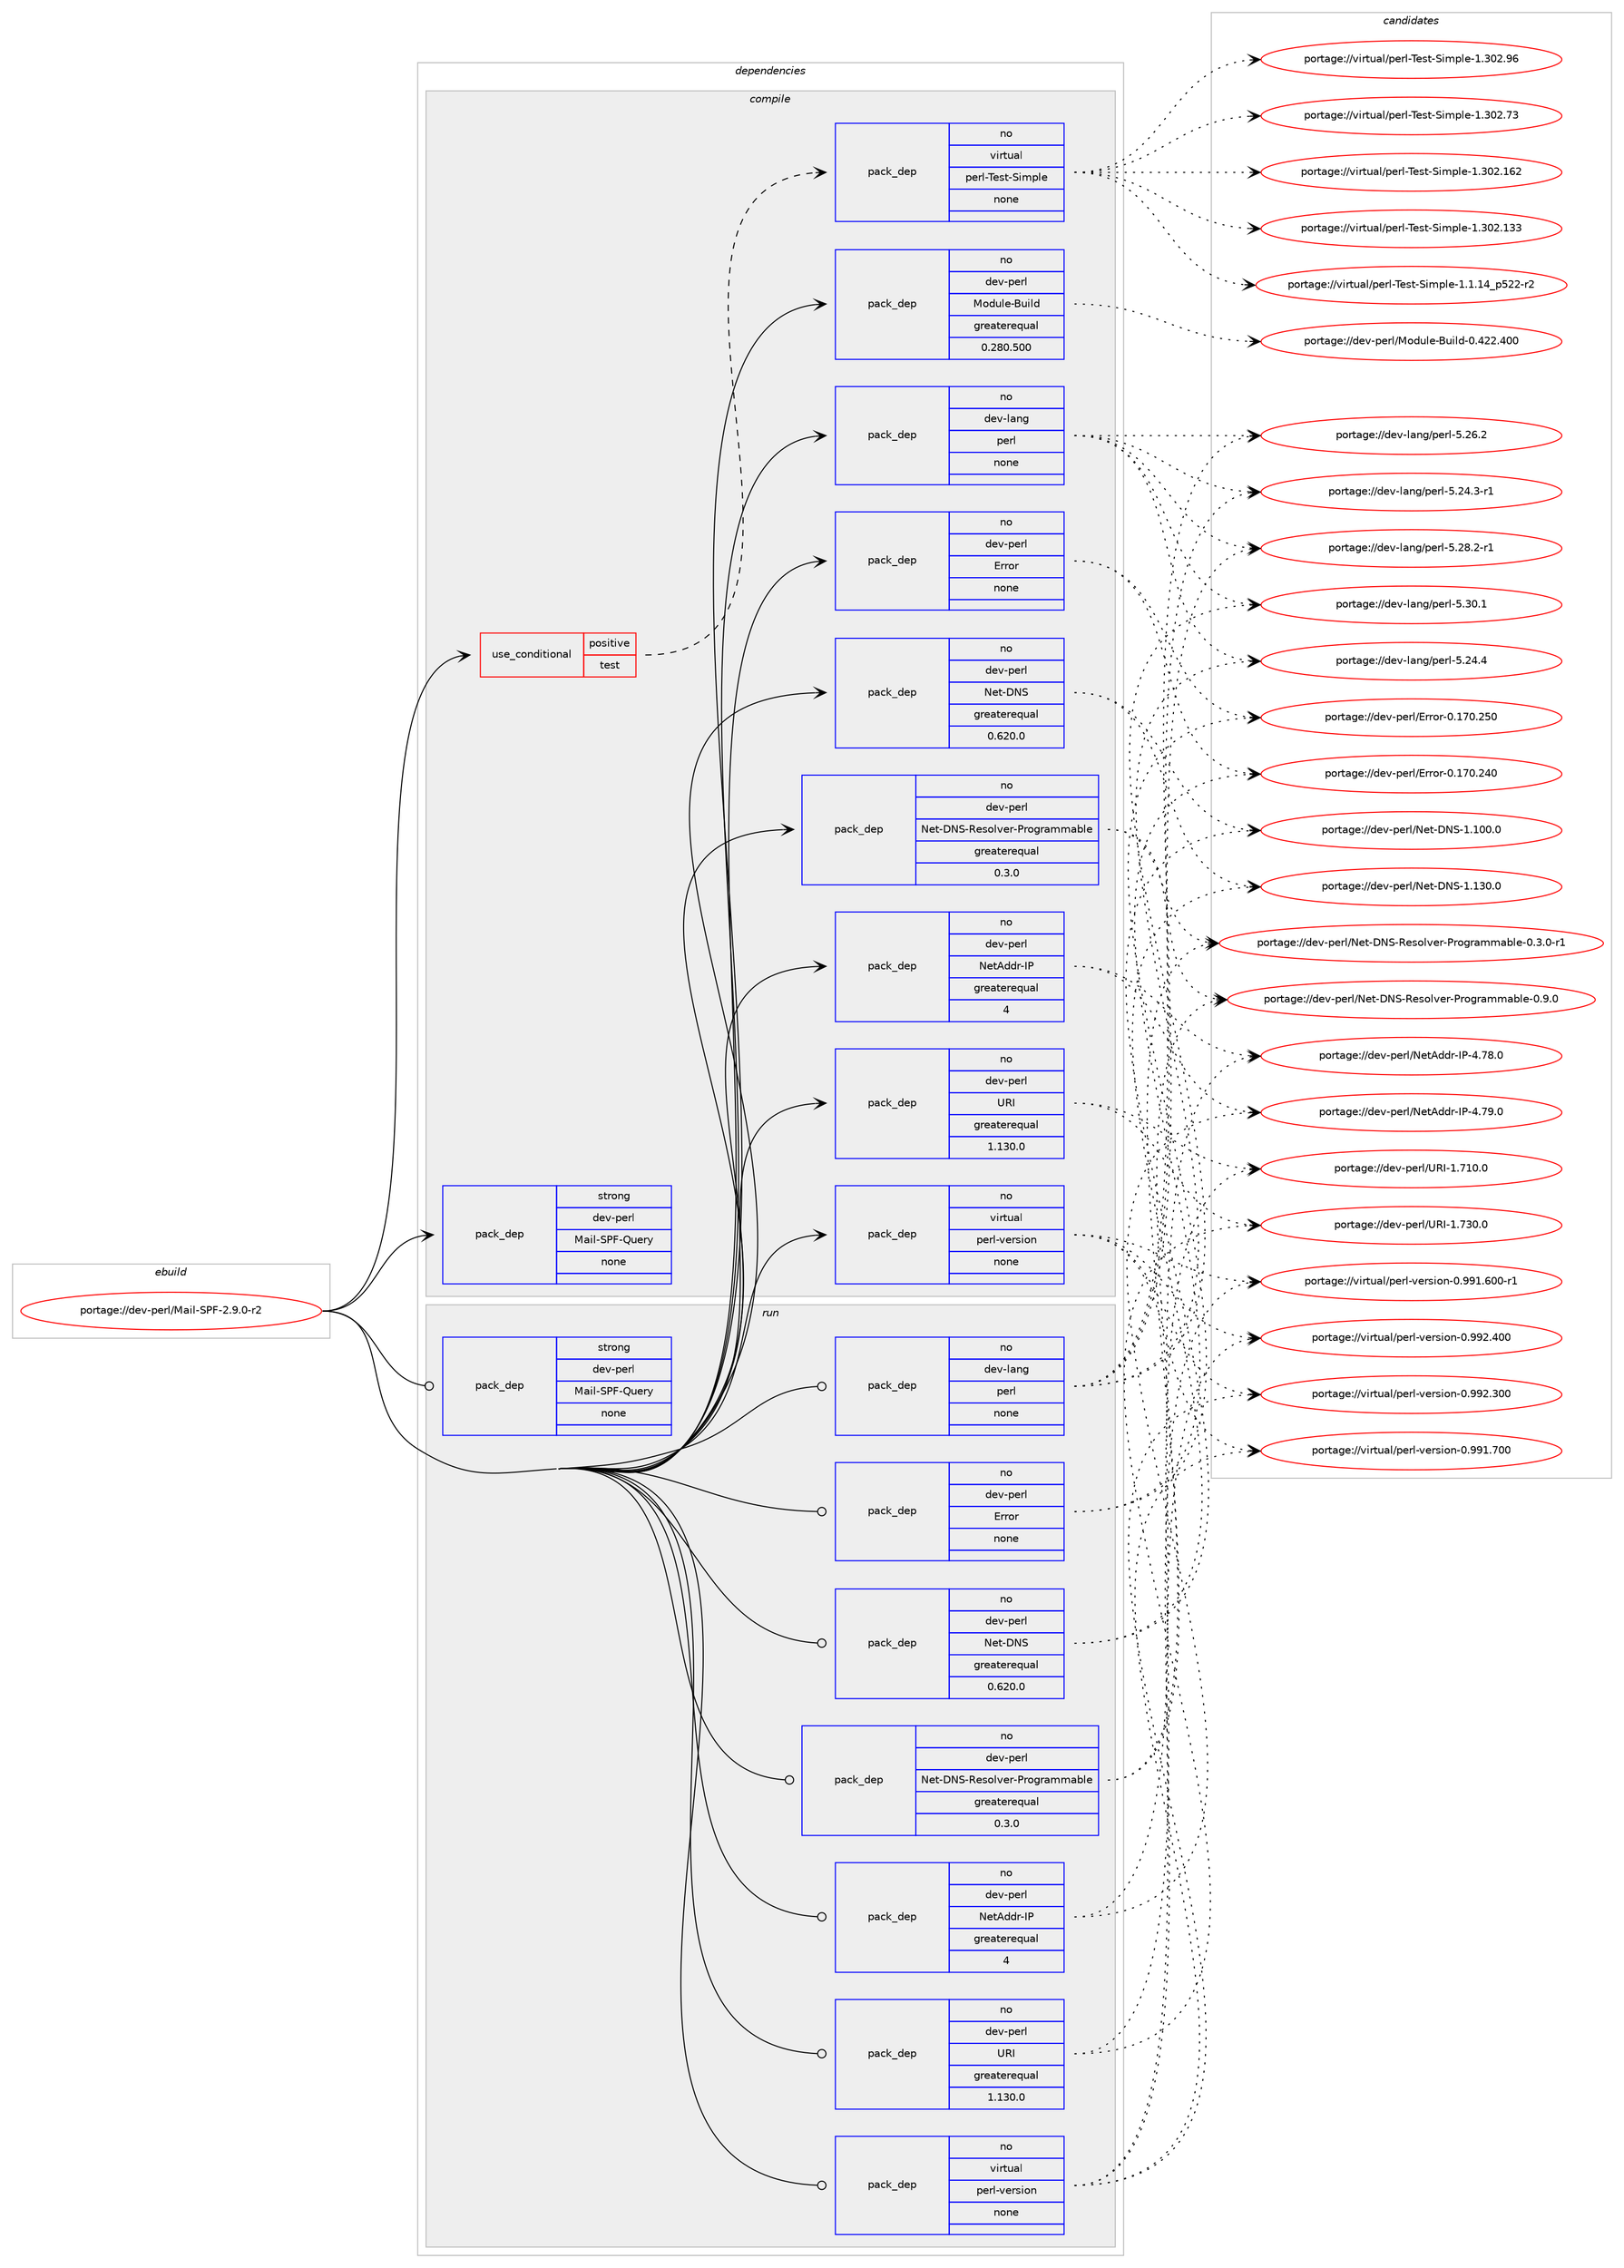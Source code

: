 digraph prolog {

# *************
# Graph options
# *************

newrank=true;
concentrate=true;
compound=true;
graph [rankdir=LR,fontname=Helvetica,fontsize=10,ranksep=1.5];#, ranksep=2.5, nodesep=0.2];
edge  [arrowhead=vee];
node  [fontname=Helvetica,fontsize=10];

# **********
# The ebuild
# **********

subgraph cluster_leftcol {
color=gray;
label=<<i>ebuild</i>>;
id [label="portage://dev-perl/Mail-SPF-2.9.0-r2", color=red, width=4, href="../dev-perl/Mail-SPF-2.9.0-r2.svg"];
}

# ****************
# The dependencies
# ****************

subgraph cluster_midcol {
color=gray;
label=<<i>dependencies</i>>;
subgraph cluster_compile {
fillcolor="#eeeeee";
style=filled;
label=<<i>compile</i>>;
subgraph cond121949 {
dependency489829 [label=<<TABLE BORDER="0" CELLBORDER="1" CELLSPACING="0" CELLPADDING="4"><TR><TD ROWSPAN="3" CELLPADDING="10">use_conditional</TD></TR><TR><TD>positive</TD></TR><TR><TD>test</TD></TR></TABLE>>, shape=none, color=red];
subgraph pack362802 {
dependency489830 [label=<<TABLE BORDER="0" CELLBORDER="1" CELLSPACING="0" CELLPADDING="4" WIDTH="220"><TR><TD ROWSPAN="6" CELLPADDING="30">pack_dep</TD></TR><TR><TD WIDTH="110">no</TD></TR><TR><TD>virtual</TD></TR><TR><TD>perl-Test-Simple</TD></TR><TR><TD>none</TD></TR><TR><TD></TD></TR></TABLE>>, shape=none, color=blue];
}
dependency489829:e -> dependency489830:w [weight=20,style="dashed",arrowhead="vee"];
}
id:e -> dependency489829:w [weight=20,style="solid",arrowhead="vee"];
subgraph pack362803 {
dependency489831 [label=<<TABLE BORDER="0" CELLBORDER="1" CELLSPACING="0" CELLPADDING="4" WIDTH="220"><TR><TD ROWSPAN="6" CELLPADDING="30">pack_dep</TD></TR><TR><TD WIDTH="110">no</TD></TR><TR><TD>dev-lang</TD></TR><TR><TD>perl</TD></TR><TR><TD>none</TD></TR><TR><TD></TD></TR></TABLE>>, shape=none, color=blue];
}
id:e -> dependency489831:w [weight=20,style="solid",arrowhead="vee"];
subgraph pack362804 {
dependency489832 [label=<<TABLE BORDER="0" CELLBORDER="1" CELLSPACING="0" CELLPADDING="4" WIDTH="220"><TR><TD ROWSPAN="6" CELLPADDING="30">pack_dep</TD></TR><TR><TD WIDTH="110">no</TD></TR><TR><TD>dev-perl</TD></TR><TR><TD>Error</TD></TR><TR><TD>none</TD></TR><TR><TD></TD></TR></TABLE>>, shape=none, color=blue];
}
id:e -> dependency489832:w [weight=20,style="solid",arrowhead="vee"];
subgraph pack362805 {
dependency489833 [label=<<TABLE BORDER="0" CELLBORDER="1" CELLSPACING="0" CELLPADDING="4" WIDTH="220"><TR><TD ROWSPAN="6" CELLPADDING="30">pack_dep</TD></TR><TR><TD WIDTH="110">no</TD></TR><TR><TD>dev-perl</TD></TR><TR><TD>Module-Build</TD></TR><TR><TD>greaterequal</TD></TR><TR><TD>0.280.500</TD></TR></TABLE>>, shape=none, color=blue];
}
id:e -> dependency489833:w [weight=20,style="solid",arrowhead="vee"];
subgraph pack362806 {
dependency489834 [label=<<TABLE BORDER="0" CELLBORDER="1" CELLSPACING="0" CELLPADDING="4" WIDTH="220"><TR><TD ROWSPAN="6" CELLPADDING="30">pack_dep</TD></TR><TR><TD WIDTH="110">no</TD></TR><TR><TD>dev-perl</TD></TR><TR><TD>Net-DNS</TD></TR><TR><TD>greaterequal</TD></TR><TR><TD>0.620.0</TD></TR></TABLE>>, shape=none, color=blue];
}
id:e -> dependency489834:w [weight=20,style="solid",arrowhead="vee"];
subgraph pack362807 {
dependency489835 [label=<<TABLE BORDER="0" CELLBORDER="1" CELLSPACING="0" CELLPADDING="4" WIDTH="220"><TR><TD ROWSPAN="6" CELLPADDING="30">pack_dep</TD></TR><TR><TD WIDTH="110">no</TD></TR><TR><TD>dev-perl</TD></TR><TR><TD>Net-DNS-Resolver-Programmable</TD></TR><TR><TD>greaterequal</TD></TR><TR><TD>0.3.0</TD></TR></TABLE>>, shape=none, color=blue];
}
id:e -> dependency489835:w [weight=20,style="solid",arrowhead="vee"];
subgraph pack362808 {
dependency489836 [label=<<TABLE BORDER="0" CELLBORDER="1" CELLSPACING="0" CELLPADDING="4" WIDTH="220"><TR><TD ROWSPAN="6" CELLPADDING="30">pack_dep</TD></TR><TR><TD WIDTH="110">no</TD></TR><TR><TD>dev-perl</TD></TR><TR><TD>NetAddr-IP</TD></TR><TR><TD>greaterequal</TD></TR><TR><TD>4</TD></TR></TABLE>>, shape=none, color=blue];
}
id:e -> dependency489836:w [weight=20,style="solid",arrowhead="vee"];
subgraph pack362809 {
dependency489837 [label=<<TABLE BORDER="0" CELLBORDER="1" CELLSPACING="0" CELLPADDING="4" WIDTH="220"><TR><TD ROWSPAN="6" CELLPADDING="30">pack_dep</TD></TR><TR><TD WIDTH="110">no</TD></TR><TR><TD>dev-perl</TD></TR><TR><TD>URI</TD></TR><TR><TD>greaterequal</TD></TR><TR><TD>1.130.0</TD></TR></TABLE>>, shape=none, color=blue];
}
id:e -> dependency489837:w [weight=20,style="solid",arrowhead="vee"];
subgraph pack362810 {
dependency489838 [label=<<TABLE BORDER="0" CELLBORDER="1" CELLSPACING="0" CELLPADDING="4" WIDTH="220"><TR><TD ROWSPAN="6" CELLPADDING="30">pack_dep</TD></TR><TR><TD WIDTH="110">no</TD></TR><TR><TD>virtual</TD></TR><TR><TD>perl-version</TD></TR><TR><TD>none</TD></TR><TR><TD></TD></TR></TABLE>>, shape=none, color=blue];
}
id:e -> dependency489838:w [weight=20,style="solid",arrowhead="vee"];
subgraph pack362811 {
dependency489839 [label=<<TABLE BORDER="0" CELLBORDER="1" CELLSPACING="0" CELLPADDING="4" WIDTH="220"><TR><TD ROWSPAN="6" CELLPADDING="30">pack_dep</TD></TR><TR><TD WIDTH="110">strong</TD></TR><TR><TD>dev-perl</TD></TR><TR><TD>Mail-SPF-Query</TD></TR><TR><TD>none</TD></TR><TR><TD></TD></TR></TABLE>>, shape=none, color=blue];
}
id:e -> dependency489839:w [weight=20,style="solid",arrowhead="vee"];
}
subgraph cluster_compileandrun {
fillcolor="#eeeeee";
style=filled;
label=<<i>compile and run</i>>;
}
subgraph cluster_run {
fillcolor="#eeeeee";
style=filled;
label=<<i>run</i>>;
subgraph pack362812 {
dependency489840 [label=<<TABLE BORDER="0" CELLBORDER="1" CELLSPACING="0" CELLPADDING="4" WIDTH="220"><TR><TD ROWSPAN="6" CELLPADDING="30">pack_dep</TD></TR><TR><TD WIDTH="110">no</TD></TR><TR><TD>dev-lang</TD></TR><TR><TD>perl</TD></TR><TR><TD>none</TD></TR><TR><TD></TD></TR></TABLE>>, shape=none, color=blue];
}
id:e -> dependency489840:w [weight=20,style="solid",arrowhead="odot"];
subgraph pack362813 {
dependency489841 [label=<<TABLE BORDER="0" CELLBORDER="1" CELLSPACING="0" CELLPADDING="4" WIDTH="220"><TR><TD ROWSPAN="6" CELLPADDING="30">pack_dep</TD></TR><TR><TD WIDTH="110">no</TD></TR><TR><TD>dev-perl</TD></TR><TR><TD>Error</TD></TR><TR><TD>none</TD></TR><TR><TD></TD></TR></TABLE>>, shape=none, color=blue];
}
id:e -> dependency489841:w [weight=20,style="solid",arrowhead="odot"];
subgraph pack362814 {
dependency489842 [label=<<TABLE BORDER="0" CELLBORDER="1" CELLSPACING="0" CELLPADDING="4" WIDTH="220"><TR><TD ROWSPAN="6" CELLPADDING="30">pack_dep</TD></TR><TR><TD WIDTH="110">no</TD></TR><TR><TD>dev-perl</TD></TR><TR><TD>Net-DNS</TD></TR><TR><TD>greaterequal</TD></TR><TR><TD>0.620.0</TD></TR></TABLE>>, shape=none, color=blue];
}
id:e -> dependency489842:w [weight=20,style="solid",arrowhead="odot"];
subgraph pack362815 {
dependency489843 [label=<<TABLE BORDER="0" CELLBORDER="1" CELLSPACING="0" CELLPADDING="4" WIDTH="220"><TR><TD ROWSPAN="6" CELLPADDING="30">pack_dep</TD></TR><TR><TD WIDTH="110">no</TD></TR><TR><TD>dev-perl</TD></TR><TR><TD>Net-DNS-Resolver-Programmable</TD></TR><TR><TD>greaterequal</TD></TR><TR><TD>0.3.0</TD></TR></TABLE>>, shape=none, color=blue];
}
id:e -> dependency489843:w [weight=20,style="solid",arrowhead="odot"];
subgraph pack362816 {
dependency489844 [label=<<TABLE BORDER="0" CELLBORDER="1" CELLSPACING="0" CELLPADDING="4" WIDTH="220"><TR><TD ROWSPAN="6" CELLPADDING="30">pack_dep</TD></TR><TR><TD WIDTH="110">no</TD></TR><TR><TD>dev-perl</TD></TR><TR><TD>NetAddr-IP</TD></TR><TR><TD>greaterequal</TD></TR><TR><TD>4</TD></TR></TABLE>>, shape=none, color=blue];
}
id:e -> dependency489844:w [weight=20,style="solid",arrowhead="odot"];
subgraph pack362817 {
dependency489845 [label=<<TABLE BORDER="0" CELLBORDER="1" CELLSPACING="0" CELLPADDING="4" WIDTH="220"><TR><TD ROWSPAN="6" CELLPADDING="30">pack_dep</TD></TR><TR><TD WIDTH="110">no</TD></TR><TR><TD>dev-perl</TD></TR><TR><TD>URI</TD></TR><TR><TD>greaterequal</TD></TR><TR><TD>1.130.0</TD></TR></TABLE>>, shape=none, color=blue];
}
id:e -> dependency489845:w [weight=20,style="solid",arrowhead="odot"];
subgraph pack362818 {
dependency489846 [label=<<TABLE BORDER="0" CELLBORDER="1" CELLSPACING="0" CELLPADDING="4" WIDTH="220"><TR><TD ROWSPAN="6" CELLPADDING="30">pack_dep</TD></TR><TR><TD WIDTH="110">no</TD></TR><TR><TD>virtual</TD></TR><TR><TD>perl-version</TD></TR><TR><TD>none</TD></TR><TR><TD></TD></TR></TABLE>>, shape=none, color=blue];
}
id:e -> dependency489846:w [weight=20,style="solid",arrowhead="odot"];
subgraph pack362819 {
dependency489847 [label=<<TABLE BORDER="0" CELLBORDER="1" CELLSPACING="0" CELLPADDING="4" WIDTH="220"><TR><TD ROWSPAN="6" CELLPADDING="30">pack_dep</TD></TR><TR><TD WIDTH="110">strong</TD></TR><TR><TD>dev-perl</TD></TR><TR><TD>Mail-SPF-Query</TD></TR><TR><TD>none</TD></TR><TR><TD></TD></TR></TABLE>>, shape=none, color=blue];
}
id:e -> dependency489847:w [weight=20,style="solid",arrowhead="odot"];
}
}

# **************
# The candidates
# **************

subgraph cluster_choices {
rank=same;
color=gray;
label=<<i>candidates</i>>;

subgraph choice362802 {
color=black;
nodesep=1;
choice118105114116117971084711210111410845841011151164583105109112108101454946514850465754 [label="portage://virtual/perl-Test-Simple-1.302.96", color=red, width=4,href="../virtual/perl-Test-Simple-1.302.96.svg"];
choice118105114116117971084711210111410845841011151164583105109112108101454946514850465551 [label="portage://virtual/perl-Test-Simple-1.302.73", color=red, width=4,href="../virtual/perl-Test-Simple-1.302.73.svg"];
choice11810511411611797108471121011141084584101115116458310510911210810145494651485046495450 [label="portage://virtual/perl-Test-Simple-1.302.162", color=red, width=4,href="../virtual/perl-Test-Simple-1.302.162.svg"];
choice11810511411611797108471121011141084584101115116458310510911210810145494651485046495151 [label="portage://virtual/perl-Test-Simple-1.302.133", color=red, width=4,href="../virtual/perl-Test-Simple-1.302.133.svg"];
choice11810511411611797108471121011141084584101115116458310510911210810145494649464952951125350504511450 [label="portage://virtual/perl-Test-Simple-1.1.14_p522-r2", color=red, width=4,href="../virtual/perl-Test-Simple-1.1.14_p522-r2.svg"];
dependency489830:e -> choice118105114116117971084711210111410845841011151164583105109112108101454946514850465754:w [style=dotted,weight="100"];
dependency489830:e -> choice118105114116117971084711210111410845841011151164583105109112108101454946514850465551:w [style=dotted,weight="100"];
dependency489830:e -> choice11810511411611797108471121011141084584101115116458310510911210810145494651485046495450:w [style=dotted,weight="100"];
dependency489830:e -> choice11810511411611797108471121011141084584101115116458310510911210810145494651485046495151:w [style=dotted,weight="100"];
dependency489830:e -> choice11810511411611797108471121011141084584101115116458310510911210810145494649464952951125350504511450:w [style=dotted,weight="100"];
}
subgraph choice362803 {
color=black;
nodesep=1;
choice10010111845108971101034711210111410845534651484649 [label="portage://dev-lang/perl-5.30.1", color=red, width=4,href="../dev-lang/perl-5.30.1.svg"];
choice100101118451089711010347112101114108455346505646504511449 [label="portage://dev-lang/perl-5.28.2-r1", color=red, width=4,href="../dev-lang/perl-5.28.2-r1.svg"];
choice10010111845108971101034711210111410845534650544650 [label="portage://dev-lang/perl-5.26.2", color=red, width=4,href="../dev-lang/perl-5.26.2.svg"];
choice10010111845108971101034711210111410845534650524652 [label="portage://dev-lang/perl-5.24.4", color=red, width=4,href="../dev-lang/perl-5.24.4.svg"];
choice100101118451089711010347112101114108455346505246514511449 [label="portage://dev-lang/perl-5.24.3-r1", color=red, width=4,href="../dev-lang/perl-5.24.3-r1.svg"];
dependency489831:e -> choice10010111845108971101034711210111410845534651484649:w [style=dotted,weight="100"];
dependency489831:e -> choice100101118451089711010347112101114108455346505646504511449:w [style=dotted,weight="100"];
dependency489831:e -> choice10010111845108971101034711210111410845534650544650:w [style=dotted,weight="100"];
dependency489831:e -> choice10010111845108971101034711210111410845534650524652:w [style=dotted,weight="100"];
dependency489831:e -> choice100101118451089711010347112101114108455346505246514511449:w [style=dotted,weight="100"];
}
subgraph choice362804 {
color=black;
nodesep=1;
choice10010111845112101114108476911411411111445484649554846505348 [label="portage://dev-perl/Error-0.170.250", color=red, width=4,href="../dev-perl/Error-0.170.250.svg"];
choice10010111845112101114108476911411411111445484649554846505248 [label="portage://dev-perl/Error-0.170.240", color=red, width=4,href="../dev-perl/Error-0.170.240.svg"];
dependency489832:e -> choice10010111845112101114108476911411411111445484649554846505348:w [style=dotted,weight="100"];
dependency489832:e -> choice10010111845112101114108476911411411111445484649554846505248:w [style=dotted,weight="100"];
}
subgraph choice362805 {
color=black;
nodesep=1;
choice100101118451121011141084777111100117108101456611710510810045484652505046524848 [label="portage://dev-perl/Module-Build-0.422.400", color=red, width=4,href="../dev-perl/Module-Build-0.422.400.svg"];
dependency489833:e -> choice100101118451121011141084777111100117108101456611710510810045484652505046524848:w [style=dotted,weight="100"];
}
subgraph choice362806 {
color=black;
nodesep=1;
choice100101118451121011141084778101116456878834549464951484648 [label="portage://dev-perl/Net-DNS-1.130.0", color=red, width=4,href="../dev-perl/Net-DNS-1.130.0.svg"];
choice100101118451121011141084778101116456878834549464948484648 [label="portage://dev-perl/Net-DNS-1.100.0", color=red, width=4,href="../dev-perl/Net-DNS-1.100.0.svg"];
dependency489834:e -> choice100101118451121011141084778101116456878834549464951484648:w [style=dotted,weight="100"];
dependency489834:e -> choice100101118451121011141084778101116456878834549464948484648:w [style=dotted,weight="100"];
}
subgraph choice362807 {
color=black;
nodesep=1;
choice1001011184511210111410847781011164568788345821011151111081181011144580114111103114971091099798108101454846574648 [label="portage://dev-perl/Net-DNS-Resolver-Programmable-0.9.0", color=red, width=4,href="../dev-perl/Net-DNS-Resolver-Programmable-0.9.0.svg"];
choice10010111845112101114108477810111645687883458210111511110811810111445801141111031149710910997981081014548465146484511449 [label="portage://dev-perl/Net-DNS-Resolver-Programmable-0.3.0-r1", color=red, width=4,href="../dev-perl/Net-DNS-Resolver-Programmable-0.3.0-r1.svg"];
dependency489835:e -> choice1001011184511210111410847781011164568788345821011151111081181011144580114111103114971091099798108101454846574648:w [style=dotted,weight="100"];
dependency489835:e -> choice10010111845112101114108477810111645687883458210111511110811810111445801141111031149710910997981081014548465146484511449:w [style=dotted,weight="100"];
}
subgraph choice362808 {
color=black;
nodesep=1;
choice1001011184511210111410847781011166510010011445738045524655574648 [label="portage://dev-perl/NetAddr-IP-4.79.0", color=red, width=4,href="../dev-perl/NetAddr-IP-4.79.0.svg"];
choice1001011184511210111410847781011166510010011445738045524655564648 [label="portage://dev-perl/NetAddr-IP-4.78.0", color=red, width=4,href="../dev-perl/NetAddr-IP-4.78.0.svg"];
dependency489836:e -> choice1001011184511210111410847781011166510010011445738045524655574648:w [style=dotted,weight="100"];
dependency489836:e -> choice1001011184511210111410847781011166510010011445738045524655564648:w [style=dotted,weight="100"];
}
subgraph choice362809 {
color=black;
nodesep=1;
choice10010111845112101114108478582734549465551484648 [label="portage://dev-perl/URI-1.730.0", color=red, width=4,href="../dev-perl/URI-1.730.0.svg"];
choice10010111845112101114108478582734549465549484648 [label="portage://dev-perl/URI-1.710.0", color=red, width=4,href="../dev-perl/URI-1.710.0.svg"];
dependency489837:e -> choice10010111845112101114108478582734549465551484648:w [style=dotted,weight="100"];
dependency489837:e -> choice10010111845112101114108478582734549465549484648:w [style=dotted,weight="100"];
}
subgraph choice362810 {
color=black;
nodesep=1;
choice11810511411611797108471121011141084511810111411510511111045484657575046524848 [label="portage://virtual/perl-version-0.992.400", color=red, width=4,href="../virtual/perl-version-0.992.400.svg"];
choice11810511411611797108471121011141084511810111411510511111045484657575046514848 [label="portage://virtual/perl-version-0.992.300", color=red, width=4,href="../virtual/perl-version-0.992.300.svg"];
choice11810511411611797108471121011141084511810111411510511111045484657574946554848 [label="portage://virtual/perl-version-0.991.700", color=red, width=4,href="../virtual/perl-version-0.991.700.svg"];
choice118105114116117971084711210111410845118101114115105111110454846575749465448484511449 [label="portage://virtual/perl-version-0.991.600-r1", color=red, width=4,href="../virtual/perl-version-0.991.600-r1.svg"];
dependency489838:e -> choice11810511411611797108471121011141084511810111411510511111045484657575046524848:w [style=dotted,weight="100"];
dependency489838:e -> choice11810511411611797108471121011141084511810111411510511111045484657575046514848:w [style=dotted,weight="100"];
dependency489838:e -> choice11810511411611797108471121011141084511810111411510511111045484657574946554848:w [style=dotted,weight="100"];
dependency489838:e -> choice118105114116117971084711210111410845118101114115105111110454846575749465448484511449:w [style=dotted,weight="100"];
}
subgraph choice362811 {
color=black;
nodesep=1;
}
subgraph choice362812 {
color=black;
nodesep=1;
choice10010111845108971101034711210111410845534651484649 [label="portage://dev-lang/perl-5.30.1", color=red, width=4,href="../dev-lang/perl-5.30.1.svg"];
choice100101118451089711010347112101114108455346505646504511449 [label="portage://dev-lang/perl-5.28.2-r1", color=red, width=4,href="../dev-lang/perl-5.28.2-r1.svg"];
choice10010111845108971101034711210111410845534650544650 [label="portage://dev-lang/perl-5.26.2", color=red, width=4,href="../dev-lang/perl-5.26.2.svg"];
choice10010111845108971101034711210111410845534650524652 [label="portage://dev-lang/perl-5.24.4", color=red, width=4,href="../dev-lang/perl-5.24.4.svg"];
choice100101118451089711010347112101114108455346505246514511449 [label="portage://dev-lang/perl-5.24.3-r1", color=red, width=4,href="../dev-lang/perl-5.24.3-r1.svg"];
dependency489840:e -> choice10010111845108971101034711210111410845534651484649:w [style=dotted,weight="100"];
dependency489840:e -> choice100101118451089711010347112101114108455346505646504511449:w [style=dotted,weight="100"];
dependency489840:e -> choice10010111845108971101034711210111410845534650544650:w [style=dotted,weight="100"];
dependency489840:e -> choice10010111845108971101034711210111410845534650524652:w [style=dotted,weight="100"];
dependency489840:e -> choice100101118451089711010347112101114108455346505246514511449:w [style=dotted,weight="100"];
}
subgraph choice362813 {
color=black;
nodesep=1;
choice10010111845112101114108476911411411111445484649554846505348 [label="portage://dev-perl/Error-0.170.250", color=red, width=4,href="../dev-perl/Error-0.170.250.svg"];
choice10010111845112101114108476911411411111445484649554846505248 [label="portage://dev-perl/Error-0.170.240", color=red, width=4,href="../dev-perl/Error-0.170.240.svg"];
dependency489841:e -> choice10010111845112101114108476911411411111445484649554846505348:w [style=dotted,weight="100"];
dependency489841:e -> choice10010111845112101114108476911411411111445484649554846505248:w [style=dotted,weight="100"];
}
subgraph choice362814 {
color=black;
nodesep=1;
choice100101118451121011141084778101116456878834549464951484648 [label="portage://dev-perl/Net-DNS-1.130.0", color=red, width=4,href="../dev-perl/Net-DNS-1.130.0.svg"];
choice100101118451121011141084778101116456878834549464948484648 [label="portage://dev-perl/Net-DNS-1.100.0", color=red, width=4,href="../dev-perl/Net-DNS-1.100.0.svg"];
dependency489842:e -> choice100101118451121011141084778101116456878834549464951484648:w [style=dotted,weight="100"];
dependency489842:e -> choice100101118451121011141084778101116456878834549464948484648:w [style=dotted,weight="100"];
}
subgraph choice362815 {
color=black;
nodesep=1;
choice1001011184511210111410847781011164568788345821011151111081181011144580114111103114971091099798108101454846574648 [label="portage://dev-perl/Net-DNS-Resolver-Programmable-0.9.0", color=red, width=4,href="../dev-perl/Net-DNS-Resolver-Programmable-0.9.0.svg"];
choice10010111845112101114108477810111645687883458210111511110811810111445801141111031149710910997981081014548465146484511449 [label="portage://dev-perl/Net-DNS-Resolver-Programmable-0.3.0-r1", color=red, width=4,href="../dev-perl/Net-DNS-Resolver-Programmable-0.3.0-r1.svg"];
dependency489843:e -> choice1001011184511210111410847781011164568788345821011151111081181011144580114111103114971091099798108101454846574648:w [style=dotted,weight="100"];
dependency489843:e -> choice10010111845112101114108477810111645687883458210111511110811810111445801141111031149710910997981081014548465146484511449:w [style=dotted,weight="100"];
}
subgraph choice362816 {
color=black;
nodesep=1;
choice1001011184511210111410847781011166510010011445738045524655574648 [label="portage://dev-perl/NetAddr-IP-4.79.0", color=red, width=4,href="../dev-perl/NetAddr-IP-4.79.0.svg"];
choice1001011184511210111410847781011166510010011445738045524655564648 [label="portage://dev-perl/NetAddr-IP-4.78.0", color=red, width=4,href="../dev-perl/NetAddr-IP-4.78.0.svg"];
dependency489844:e -> choice1001011184511210111410847781011166510010011445738045524655574648:w [style=dotted,weight="100"];
dependency489844:e -> choice1001011184511210111410847781011166510010011445738045524655564648:w [style=dotted,weight="100"];
}
subgraph choice362817 {
color=black;
nodesep=1;
choice10010111845112101114108478582734549465551484648 [label="portage://dev-perl/URI-1.730.0", color=red, width=4,href="../dev-perl/URI-1.730.0.svg"];
choice10010111845112101114108478582734549465549484648 [label="portage://dev-perl/URI-1.710.0", color=red, width=4,href="../dev-perl/URI-1.710.0.svg"];
dependency489845:e -> choice10010111845112101114108478582734549465551484648:w [style=dotted,weight="100"];
dependency489845:e -> choice10010111845112101114108478582734549465549484648:w [style=dotted,weight="100"];
}
subgraph choice362818 {
color=black;
nodesep=1;
choice11810511411611797108471121011141084511810111411510511111045484657575046524848 [label="portage://virtual/perl-version-0.992.400", color=red, width=4,href="../virtual/perl-version-0.992.400.svg"];
choice11810511411611797108471121011141084511810111411510511111045484657575046514848 [label="portage://virtual/perl-version-0.992.300", color=red, width=4,href="../virtual/perl-version-0.992.300.svg"];
choice11810511411611797108471121011141084511810111411510511111045484657574946554848 [label="portage://virtual/perl-version-0.991.700", color=red, width=4,href="../virtual/perl-version-0.991.700.svg"];
choice118105114116117971084711210111410845118101114115105111110454846575749465448484511449 [label="portage://virtual/perl-version-0.991.600-r1", color=red, width=4,href="../virtual/perl-version-0.991.600-r1.svg"];
dependency489846:e -> choice11810511411611797108471121011141084511810111411510511111045484657575046524848:w [style=dotted,weight="100"];
dependency489846:e -> choice11810511411611797108471121011141084511810111411510511111045484657575046514848:w [style=dotted,weight="100"];
dependency489846:e -> choice11810511411611797108471121011141084511810111411510511111045484657574946554848:w [style=dotted,weight="100"];
dependency489846:e -> choice118105114116117971084711210111410845118101114115105111110454846575749465448484511449:w [style=dotted,weight="100"];
}
subgraph choice362819 {
color=black;
nodesep=1;
}
}

}
